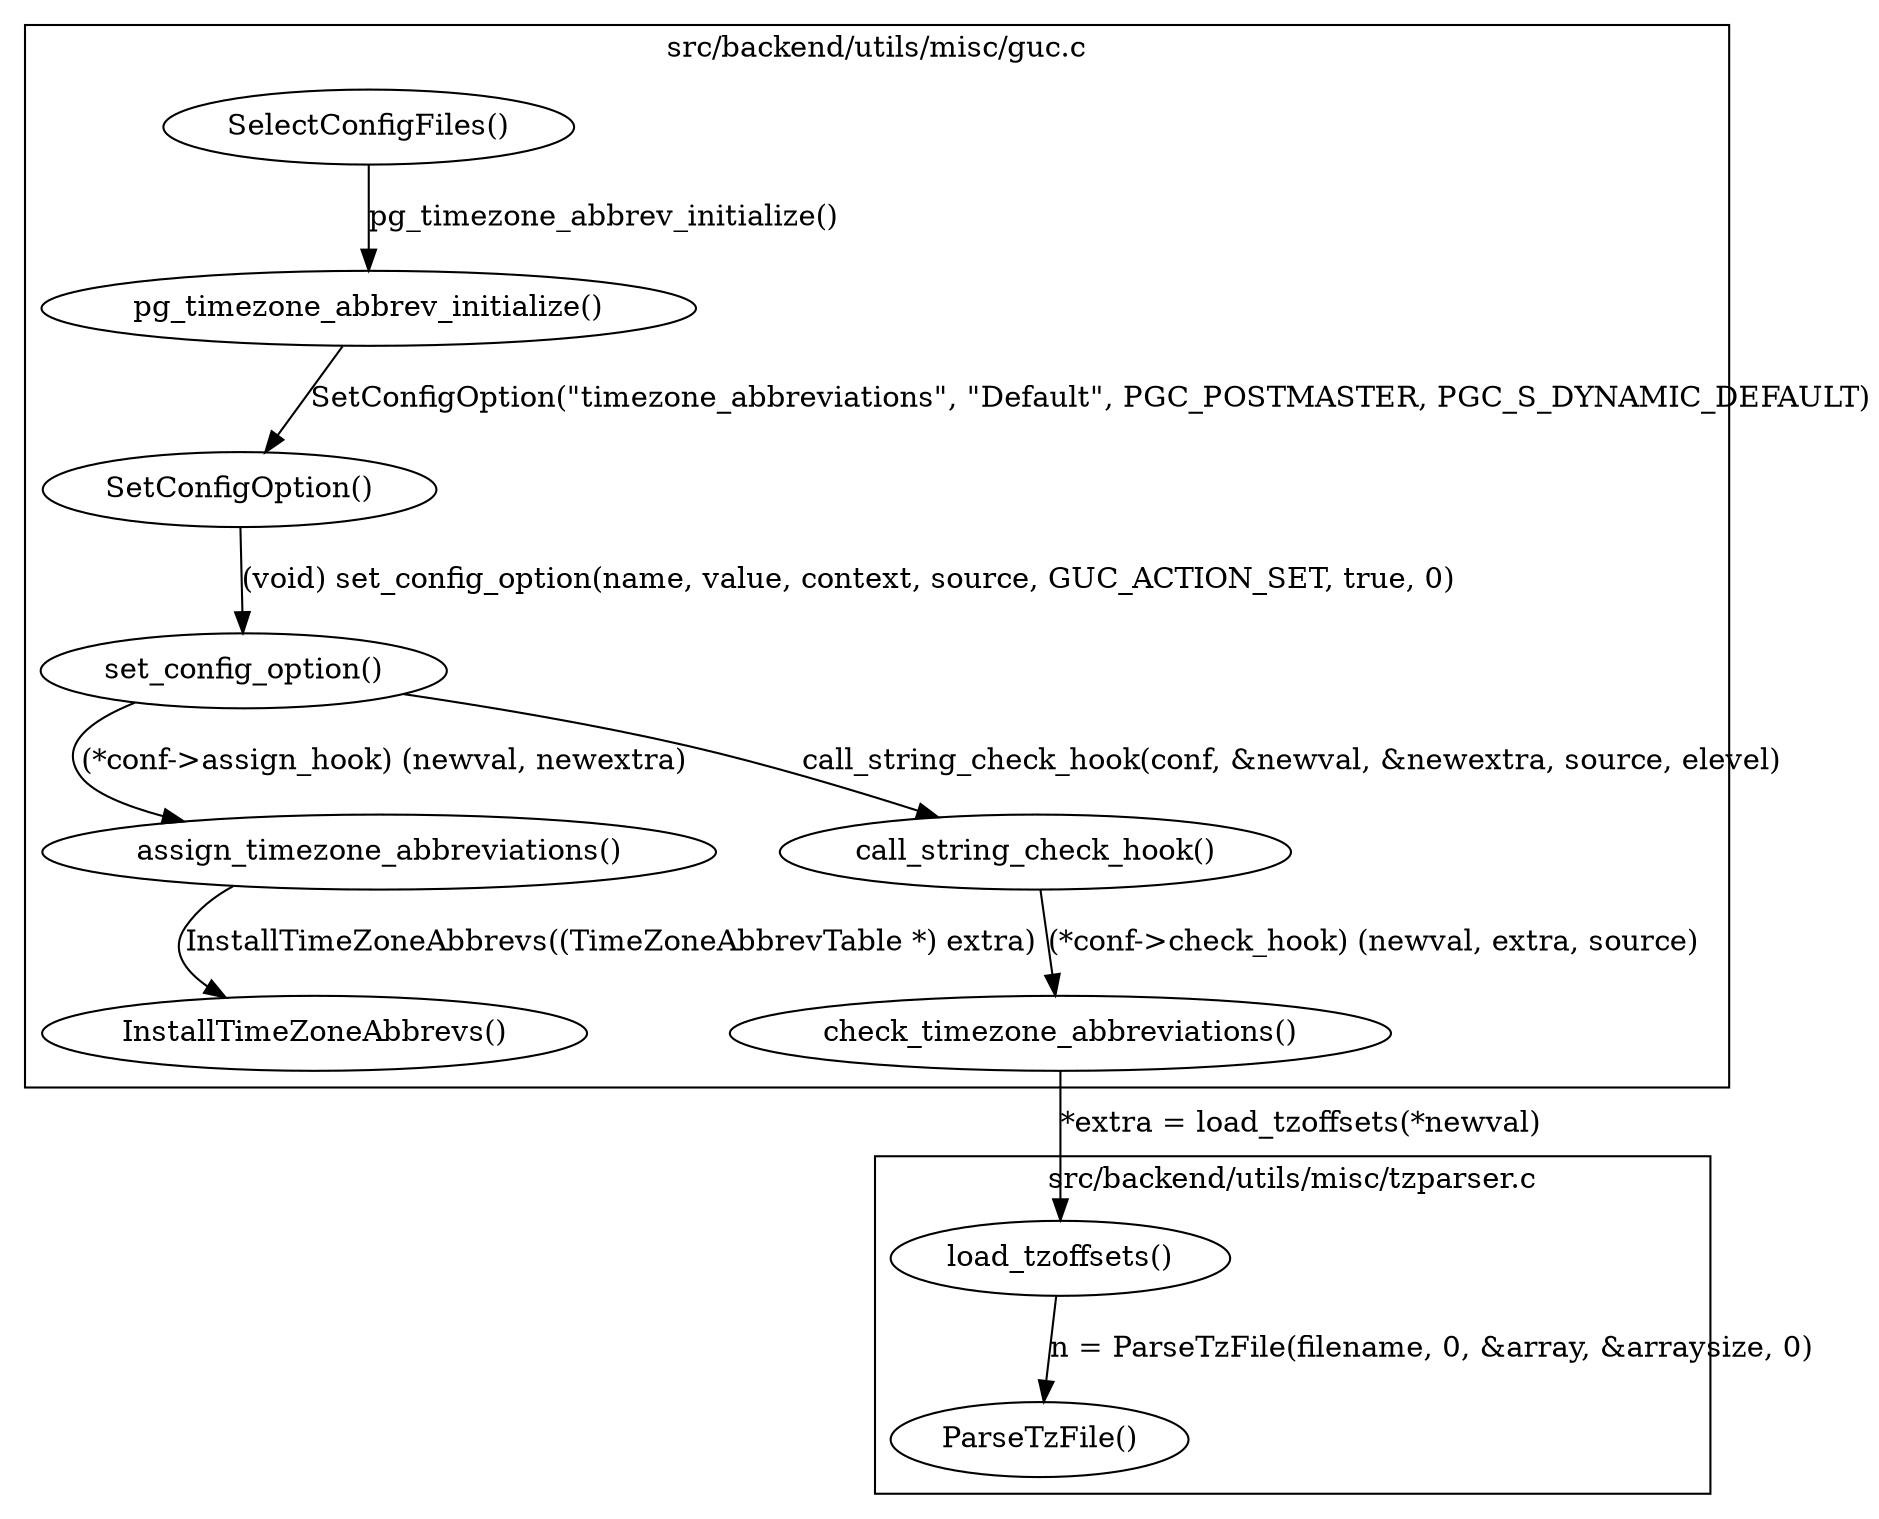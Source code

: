 digraph g {


	subgraph cluster_tzparser {
		label = "src/backend/utils/misc/tzparser.c";

		ParseTzFile [ label = "\N()" ];
		load_tzoffsets [ label = "\N()" ] ;
	}

	subgraph cluster_guc {
		label = "src/backend/utils/misc/guc.c";

		check_timezone_abbreviations [ label = "\N()" ];
		assign_timezone_abbreviations [ label = "\N()" ];
		InstallTimeZoneAbbrevs [ label = "\N()" ];
		pg_timezone_abbrev_initialize [ label = "\N()" ];
		SetConfigOption [ label = "\N()" ];
		set_config_option [ label = "\N()" ];
		call_string_check_hook[ label = "\N()" ];
		SelectConfigFiles[ label = "\N()" ];
	}



	load_tzoffsets -> ParseTzFile [ label = "n = ParseTzFile(filename, 0, &array, &arraysize, 0)" ];
	check_timezone_abbreviations -> load_tzoffsets [ label = "*extra = load_tzoffsets(*newval)" ];
	assign_timezone_abbreviations -> InstallTimeZoneAbbrevs [ label = "InstallTimeZoneAbbrevs((TimeZoneAbbrevTable *) extra)" ];

	// pg_timezone_abbrev_initialize -> assign_timezone_abbreviations;
	pg_timezone_abbrev_initialize -> SetConfigOption [ label = <SetConfigOption("timezone_abbreviations", "Default", PGC_POSTMASTER, PGC_S_DYNAMIC_DEFAULT)> ];
	SetConfigOption -> set_config_option [ label = <(void) set_config_option(name, value, context, source, GUC_ACTION_SET, true, 0)> ];
	set_config_option -> call_string_check_hook [ label = "call_string_check_hook(conf, &newval, &newextra, source, elevel)" ];
	call_string_check_hook -> check_timezone_abbreviations [ label = "(*conf->check_hook) (newval, extra, source)" ];
	set_config_option -> assign_timezone_abbreviations [ label = "(*conf->assign_hook) (newval, newextra)" ];

	SelectConfigFiles -> pg_timezone_abbrev_initialize [ label = "pg_timezone_abbrev_initialize()" ];
}
